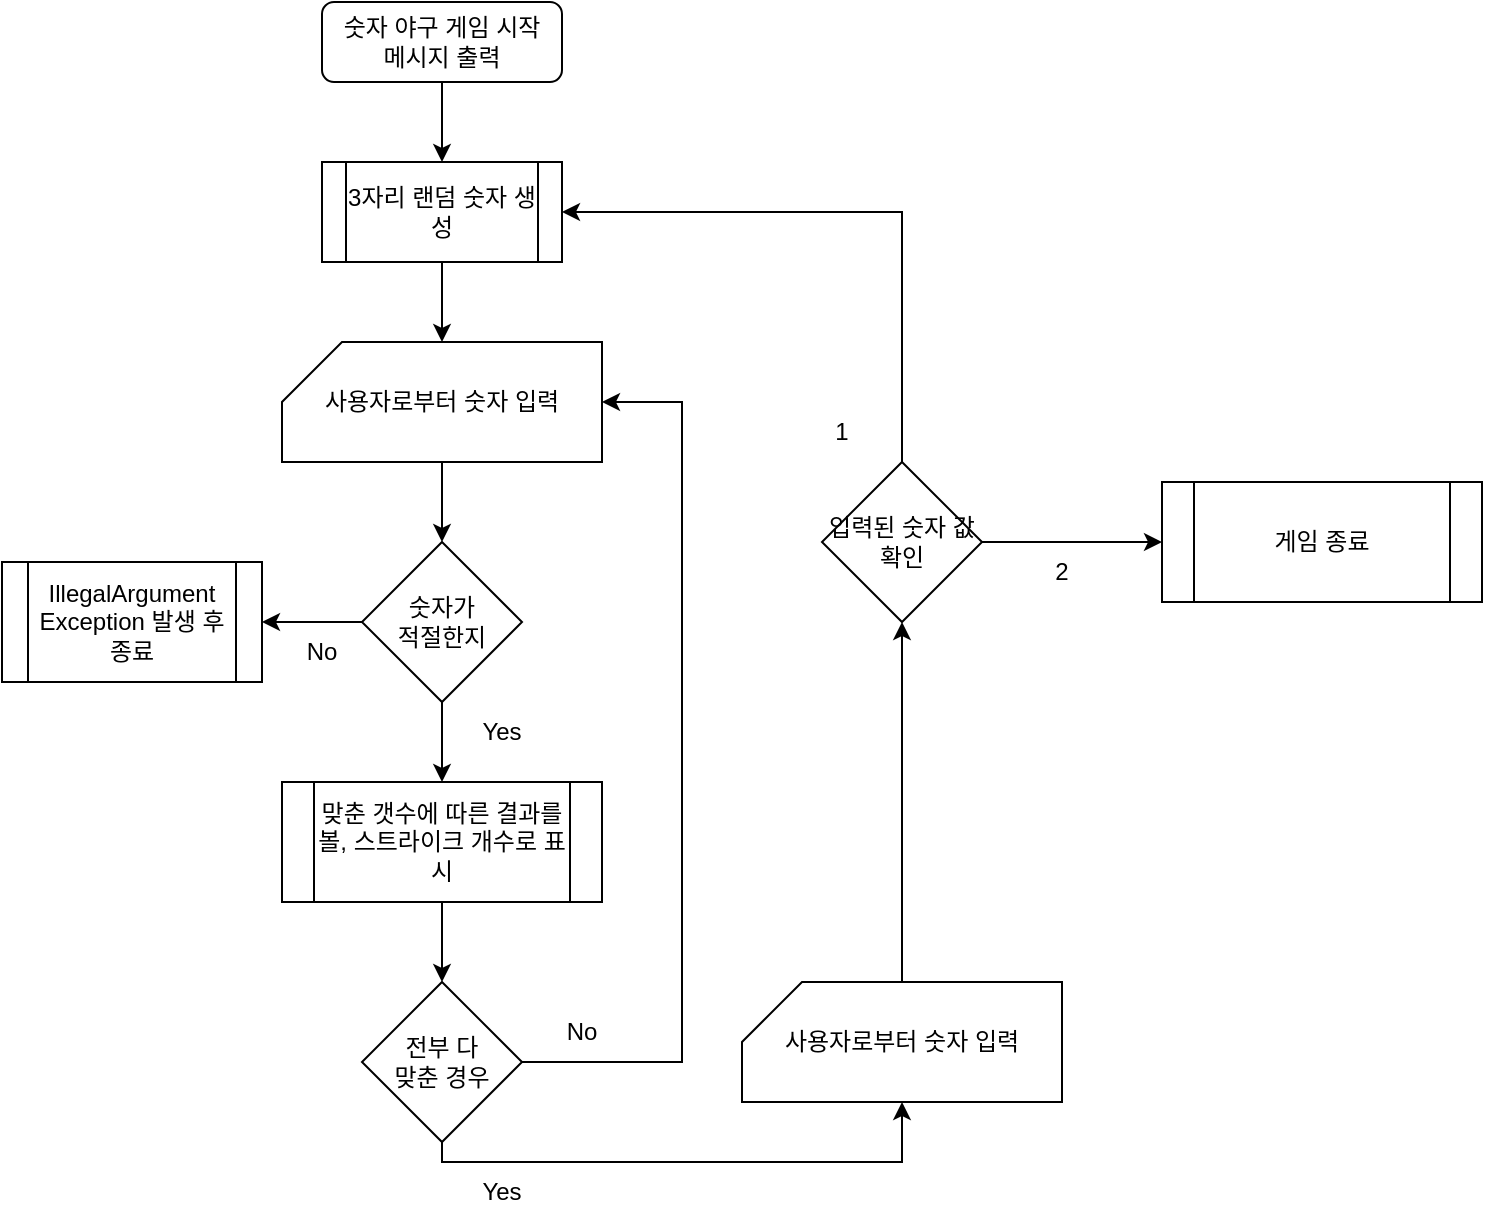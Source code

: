 <mxfile version="20.3.0" type="device"><diagram id="C5RBs43oDa-KdzZeNtuy" name="Page-1"><mxGraphModel dx="981" dy="597" grid="1" gridSize="10" guides="1" tooltips="1" connect="1" arrows="1" fold="1" page="1" pageScale="1" pageWidth="827" pageHeight="1169" math="0" shadow="0"><root><mxCell id="WIyWlLk6GJQsqaUBKTNV-0"/><mxCell id="WIyWlLk6GJQsqaUBKTNV-1" parent="WIyWlLk6GJQsqaUBKTNV-0"/><mxCell id="HhQD4-EMnau_UPULJjVE-12" style="edgeStyle=orthogonalEdgeStyle;rounded=0;orthogonalLoop=1;jettySize=auto;html=1;entryX=0.5;entryY=0;entryDx=0;entryDy=0;entryPerimeter=0;" edge="1" parent="WIyWlLk6GJQsqaUBKTNV-1" source="HhQD4-EMnau_UPULJjVE-0" target="HhQD4-EMnau_UPULJjVE-1"><mxGeometry relative="1" as="geometry"/></mxCell><mxCell id="HhQD4-EMnau_UPULJjVE-0" value="3자리 랜덤 숫자 생성" style="shape=process;whiteSpace=wrap;html=1;backgroundOutline=1;" vertex="1" parent="WIyWlLk6GJQsqaUBKTNV-1"><mxGeometry x="190" y="80" width="120" height="50" as="geometry"/></mxCell><mxCell id="HhQD4-EMnau_UPULJjVE-6" style="edgeStyle=orthogonalEdgeStyle;rounded=0;orthogonalLoop=1;jettySize=auto;html=1;entryX=0.5;entryY=0;entryDx=0;entryDy=0;" edge="1" parent="WIyWlLk6GJQsqaUBKTNV-1" source="HhQD4-EMnau_UPULJjVE-1" target="HhQD4-EMnau_UPULJjVE-2"><mxGeometry relative="1" as="geometry"/></mxCell><mxCell id="HhQD4-EMnau_UPULJjVE-1" value="사용자로부터 숫자 입력" style="shape=card;whiteSpace=wrap;html=1;" vertex="1" parent="WIyWlLk6GJQsqaUBKTNV-1"><mxGeometry x="170" y="170" width="160" height="60" as="geometry"/></mxCell><mxCell id="HhQD4-EMnau_UPULJjVE-16" style="edgeStyle=orthogonalEdgeStyle;rounded=0;orthogonalLoop=1;jettySize=auto;html=1;entryX=0.5;entryY=0;entryDx=0;entryDy=0;" edge="1" parent="WIyWlLk6GJQsqaUBKTNV-1" source="HhQD4-EMnau_UPULJjVE-2" target="HhQD4-EMnau_UPULJjVE-14"><mxGeometry relative="1" as="geometry"/></mxCell><mxCell id="HhQD4-EMnau_UPULJjVE-2" value="숫자가 &lt;br&gt;적절한지" style="rhombus;whiteSpace=wrap;html=1;" vertex="1" parent="WIyWlLk6GJQsqaUBKTNV-1"><mxGeometry x="210" y="270" width="80" height="80" as="geometry"/></mxCell><mxCell id="HhQD4-EMnau_UPULJjVE-3" value="" style="endArrow=classic;html=1;rounded=0;exitX=0;exitY=0.5;exitDx=0;exitDy=0;entryX=1;entryY=0.5;entryDx=0;entryDy=0;" edge="1" parent="WIyWlLk6GJQsqaUBKTNV-1" source="HhQD4-EMnau_UPULJjVE-2" target="HhQD4-EMnau_UPULJjVE-4"><mxGeometry width="50" height="50" relative="1" as="geometry"><mxPoint x="340" y="310" as="sourcePoint"/><mxPoint x="160" y="310" as="targetPoint"/></mxGeometry></mxCell><mxCell id="HhQD4-EMnau_UPULJjVE-4" value="IllegalArgument&lt;br&gt;Exception 발생 후 종료" style="shape=process;whiteSpace=wrap;html=1;backgroundOutline=1;" vertex="1" parent="WIyWlLk6GJQsqaUBKTNV-1"><mxGeometry x="30" y="280" width="130" height="60" as="geometry"/></mxCell><mxCell id="HhQD4-EMnau_UPULJjVE-7" value="No" style="text;html=1;strokeColor=none;fillColor=none;align=center;verticalAlign=middle;whiteSpace=wrap;rounded=0;" vertex="1" parent="WIyWlLk6GJQsqaUBKTNV-1"><mxGeometry x="160" y="310" width="60" height="30" as="geometry"/></mxCell><mxCell id="HhQD4-EMnau_UPULJjVE-13" style="edgeStyle=orthogonalEdgeStyle;rounded=0;orthogonalLoop=1;jettySize=auto;html=1;entryX=0.5;entryY=0;entryDx=0;entryDy=0;" edge="1" parent="WIyWlLk6GJQsqaUBKTNV-1" source="HhQD4-EMnau_UPULJjVE-10" target="HhQD4-EMnau_UPULJjVE-0"><mxGeometry relative="1" as="geometry"/></mxCell><mxCell id="HhQD4-EMnau_UPULJjVE-10" value="숫자 야구 게임 시작&lt;br&gt;메시지 출력" style="rounded=1;whiteSpace=wrap;html=1;fontSize=12;glass=0;strokeWidth=1;shadow=0;" vertex="1" parent="WIyWlLk6GJQsqaUBKTNV-1"><mxGeometry x="190" width="120" height="40" as="geometry"/></mxCell><mxCell id="HhQD4-EMnau_UPULJjVE-19" style="edgeStyle=orthogonalEdgeStyle;rounded=0;orthogonalLoop=1;jettySize=auto;html=1;entryX=0.5;entryY=0;entryDx=0;entryDy=0;" edge="1" parent="WIyWlLk6GJQsqaUBKTNV-1" source="HhQD4-EMnau_UPULJjVE-14" target="HhQD4-EMnau_UPULJjVE-17"><mxGeometry relative="1" as="geometry"/></mxCell><mxCell id="HhQD4-EMnau_UPULJjVE-14" value="맞춘 갯수에 따른 결과를 볼, 스트라이크 개수로 표시" style="shape=process;whiteSpace=wrap;html=1;backgroundOutline=1;" vertex="1" parent="WIyWlLk6GJQsqaUBKTNV-1"><mxGeometry x="170" y="390" width="160" height="60" as="geometry"/></mxCell><mxCell id="HhQD4-EMnau_UPULJjVE-31" style="edgeStyle=orthogonalEdgeStyle;rounded=0;orthogonalLoop=1;jettySize=auto;html=1;entryX=0.5;entryY=1;entryDx=0;entryDy=0;entryPerimeter=0;" edge="1" parent="WIyWlLk6GJQsqaUBKTNV-1" source="HhQD4-EMnau_UPULJjVE-17" target="HhQD4-EMnau_UPULJjVE-20"><mxGeometry relative="1" as="geometry"><Array as="points"><mxPoint x="250" y="580"/><mxPoint x="480" y="580"/></Array></mxGeometry></mxCell><mxCell id="HhQD4-EMnau_UPULJjVE-32" style="edgeStyle=orthogonalEdgeStyle;rounded=0;orthogonalLoop=1;jettySize=auto;html=1;entryX=1;entryY=0.5;entryDx=0;entryDy=0;entryPerimeter=0;" edge="1" parent="WIyWlLk6GJQsqaUBKTNV-1" source="HhQD4-EMnau_UPULJjVE-17" target="HhQD4-EMnau_UPULJjVE-1"><mxGeometry relative="1" as="geometry"><Array as="points"><mxPoint x="370" y="530"/><mxPoint x="370" y="200"/></Array></mxGeometry></mxCell><mxCell id="HhQD4-EMnau_UPULJjVE-17" value="전부 다 &lt;br&gt;맞춘 경우" style="rhombus;whiteSpace=wrap;html=1;" vertex="1" parent="WIyWlLk6GJQsqaUBKTNV-1"><mxGeometry x="210" y="490" width="80" height="80" as="geometry"/></mxCell><mxCell id="HhQD4-EMnau_UPULJjVE-23" style="edgeStyle=orthogonalEdgeStyle;rounded=0;orthogonalLoop=1;jettySize=auto;html=1;entryX=0.5;entryY=1;entryDx=0;entryDy=0;" edge="1" parent="WIyWlLk6GJQsqaUBKTNV-1" source="HhQD4-EMnau_UPULJjVE-20" target="HhQD4-EMnau_UPULJjVE-22"><mxGeometry relative="1" as="geometry"/></mxCell><mxCell id="HhQD4-EMnau_UPULJjVE-20" value="사용자로부터 숫자 입력" style="shape=card;whiteSpace=wrap;html=1;" vertex="1" parent="WIyWlLk6GJQsqaUBKTNV-1"><mxGeometry x="400" y="490" width="160" height="60" as="geometry"/></mxCell><mxCell id="HhQD4-EMnau_UPULJjVE-26" style="edgeStyle=orthogonalEdgeStyle;rounded=0;orthogonalLoop=1;jettySize=auto;html=1;entryX=0;entryY=0.5;entryDx=0;entryDy=0;" edge="1" parent="WIyWlLk6GJQsqaUBKTNV-1" source="HhQD4-EMnau_UPULJjVE-22" target="HhQD4-EMnau_UPULJjVE-24"><mxGeometry relative="1" as="geometry"/></mxCell><mxCell id="HhQD4-EMnau_UPULJjVE-28" style="edgeStyle=orthogonalEdgeStyle;rounded=0;orthogonalLoop=1;jettySize=auto;html=1;entryX=1;entryY=0.5;entryDx=0;entryDy=0;" edge="1" parent="WIyWlLk6GJQsqaUBKTNV-1" source="HhQD4-EMnau_UPULJjVE-22" target="HhQD4-EMnau_UPULJjVE-0"><mxGeometry relative="1" as="geometry"><Array as="points"><mxPoint x="480" y="105"/></Array></mxGeometry></mxCell><mxCell id="HhQD4-EMnau_UPULJjVE-22" value="입력된 숫자 값 확인" style="rhombus;whiteSpace=wrap;html=1;" vertex="1" parent="WIyWlLk6GJQsqaUBKTNV-1"><mxGeometry x="440" y="230" width="80" height="80" as="geometry"/></mxCell><mxCell id="HhQD4-EMnau_UPULJjVE-24" value="게임 종료" style="shape=process;whiteSpace=wrap;html=1;backgroundOutline=1;" vertex="1" parent="WIyWlLk6GJQsqaUBKTNV-1"><mxGeometry x="610" y="240" width="160" height="60" as="geometry"/></mxCell><mxCell id="HhQD4-EMnau_UPULJjVE-29" value="Yes" style="text;html=1;strokeColor=none;fillColor=none;align=center;verticalAlign=middle;whiteSpace=wrap;rounded=0;" vertex="1" parent="WIyWlLk6GJQsqaUBKTNV-1"><mxGeometry x="250" y="350" width="60" height="30" as="geometry"/></mxCell><mxCell id="HhQD4-EMnau_UPULJjVE-30" value="Yes" style="text;html=1;strokeColor=none;fillColor=none;align=center;verticalAlign=middle;whiteSpace=wrap;rounded=0;" vertex="1" parent="WIyWlLk6GJQsqaUBKTNV-1"><mxGeometry x="250" y="580" width="60" height="30" as="geometry"/></mxCell><mxCell id="HhQD4-EMnau_UPULJjVE-33" value="No" style="text;html=1;strokeColor=none;fillColor=none;align=center;verticalAlign=middle;whiteSpace=wrap;rounded=0;" vertex="1" parent="WIyWlLk6GJQsqaUBKTNV-1"><mxGeometry x="290" y="500" width="60" height="30" as="geometry"/></mxCell><mxCell id="HhQD4-EMnau_UPULJjVE-34" value="2" style="text;html=1;strokeColor=none;fillColor=none;align=center;verticalAlign=middle;whiteSpace=wrap;rounded=0;" vertex="1" parent="WIyWlLk6GJQsqaUBKTNV-1"><mxGeometry x="530" y="270" width="60" height="30" as="geometry"/></mxCell><mxCell id="HhQD4-EMnau_UPULJjVE-35" value="1" style="text;html=1;strokeColor=none;fillColor=none;align=center;verticalAlign=middle;whiteSpace=wrap;rounded=0;" vertex="1" parent="WIyWlLk6GJQsqaUBKTNV-1"><mxGeometry x="420" y="200" width="60" height="30" as="geometry"/></mxCell></root></mxGraphModel></diagram></mxfile>